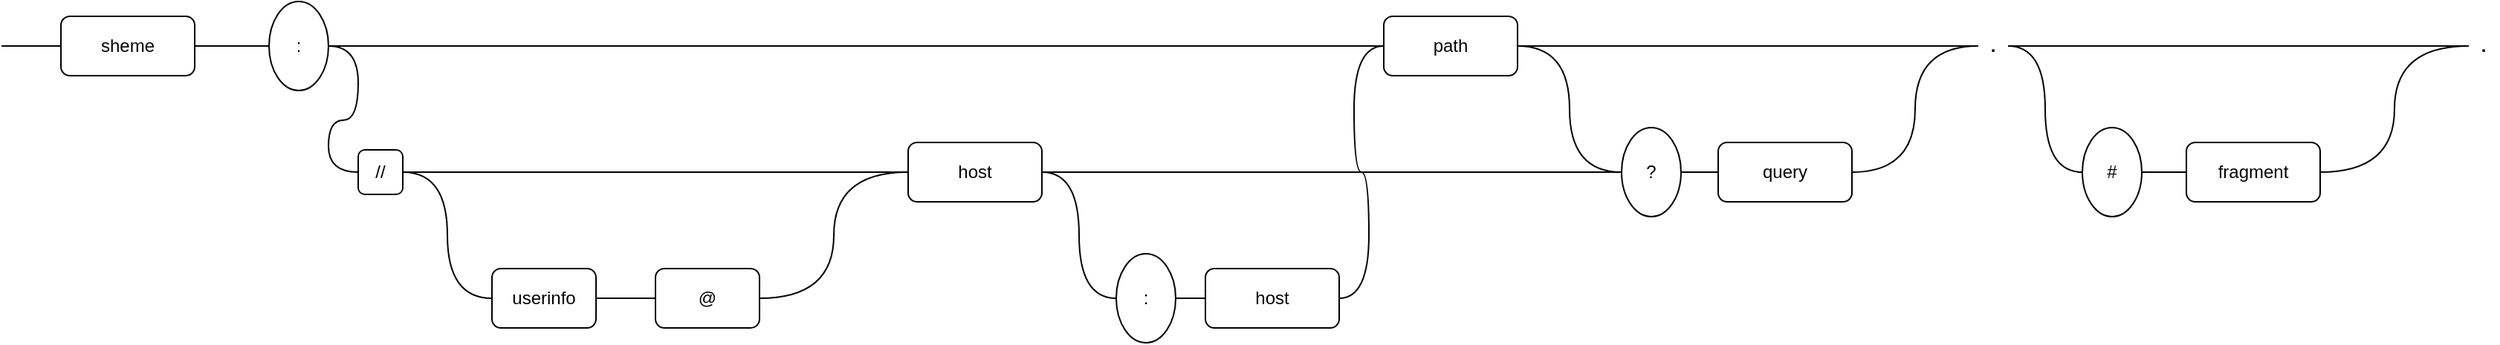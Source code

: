 <mxfile version="12.6.5" type="device"><diagram id="0hKnzcC-hMpoB3U94iiV" name="Page-1"><mxGraphModel dx="1024" dy="592" grid="1" gridSize="10" guides="1" tooltips="1" connect="1" arrows="1" fold="1" page="1" pageScale="1" pageWidth="2339" pageHeight="3300" math="0" shadow="0"><root><mxCell id="0"/><mxCell id="1" parent="0"/><mxCell id="3LHwYzq79vir1rM1MsJ--3" style="edgeStyle=orthogonalEdgeStyle;rounded=0;orthogonalLoop=1;jettySize=auto;html=1;endArrow=none;endFill=0;" edge="1" parent="1" source="3LHwYzq79vir1rM1MsJ--1" target="3LHwYzq79vir1rM1MsJ--2"><mxGeometry relative="1" as="geometry"/></mxCell><mxCell id="3LHwYzq79vir1rM1MsJ--29" style="edgeStyle=orthogonalEdgeStyle;curved=1;orthogonalLoop=1;jettySize=auto;html=1;endArrow=none;endFill=0;" edge="1" parent="1" source="3LHwYzq79vir1rM1MsJ--1"><mxGeometry relative="1" as="geometry"><mxPoint x="140" y="360" as="targetPoint"/></mxGeometry></mxCell><mxCell id="3LHwYzq79vir1rM1MsJ--1" value="sheme" style="rounded=1;whiteSpace=wrap;html=1;" vertex="1" parent="1"><mxGeometry x="180" y="340" width="90" height="40" as="geometry"/></mxCell><mxCell id="3LHwYzq79vir1rM1MsJ--6" style="edgeStyle=orthogonalEdgeStyle;rounded=0;orthogonalLoop=1;jettySize=auto;html=1;endArrow=none;endFill=0;" edge="1" parent="1" source="3LHwYzq79vir1rM1MsJ--2" target="3LHwYzq79vir1rM1MsJ--5"><mxGeometry relative="1" as="geometry"/></mxCell><mxCell id="3LHwYzq79vir1rM1MsJ--15" style="edgeStyle=orthogonalEdgeStyle;orthogonalLoop=1;jettySize=auto;html=1;entryX=0;entryY=0.5;entryDx=0;entryDy=0;curved=1;endArrow=none;endFill=0;" edge="1" parent="1" source="3LHwYzq79vir1rM1MsJ--2" target="3LHwYzq79vir1rM1MsJ--11"><mxGeometry relative="1" as="geometry"/></mxCell><mxCell id="3LHwYzq79vir1rM1MsJ--2" value=":" style="ellipse;whiteSpace=wrap;html=1;" vertex="1" parent="1"><mxGeometry x="320" y="330" width="40" height="60" as="geometry"/></mxCell><mxCell id="3LHwYzq79vir1rM1MsJ--9" style="edgeStyle=orthogonalEdgeStyle;rounded=0;orthogonalLoop=1;jettySize=auto;html=1;entryX=0;entryY=0.5;entryDx=0;entryDy=0;endArrow=none;endFill=0;" edge="1" parent="1" source="3LHwYzq79vir1rM1MsJ--5" target="3LHwYzq79vir1rM1MsJ--7"><mxGeometry relative="1" as="geometry"/></mxCell><mxCell id="3LHwYzq79vir1rM1MsJ--36" style="edgeStyle=orthogonalEdgeStyle;curved=1;orthogonalLoop=1;jettySize=auto;html=1;entryX=0;entryY=0.5;entryDx=0;entryDy=0;endArrow=none;endFill=0;" edge="1" parent="1" source="3LHwYzq79vir1rM1MsJ--5" target="3LHwYzq79vir1rM1MsJ--18"><mxGeometry relative="1" as="geometry"/></mxCell><mxCell id="3LHwYzq79vir1rM1MsJ--5" value="path" style="rounded=1;whiteSpace=wrap;html=1;" vertex="1" parent="1"><mxGeometry x="1070" y="340" width="90" height="40" as="geometry"/></mxCell><mxCell id="3LHwYzq79vir1rM1MsJ--10" style="edgeStyle=orthogonalEdgeStyle;rounded=0;orthogonalLoop=1;jettySize=auto;html=1;entryX=0;entryY=0.5;entryDx=0;entryDy=0;endArrow=none;endFill=0;" edge="1" parent="1" source="3LHwYzq79vir1rM1MsJ--7" target="3LHwYzq79vir1rM1MsJ--8"><mxGeometry relative="1" as="geometry"/></mxCell><mxCell id="3LHwYzq79vir1rM1MsJ--40" style="edgeStyle=orthogonalEdgeStyle;curved=1;orthogonalLoop=1;jettySize=auto;html=1;entryX=0;entryY=0.5;entryDx=0;entryDy=0;endArrow=none;endFill=0;" edge="1" parent="1" source="3LHwYzq79vir1rM1MsJ--7" target="3LHwYzq79vir1rM1MsJ--38"><mxGeometry relative="1" as="geometry"/></mxCell><mxCell id="3LHwYzq79vir1rM1MsJ--7" value="&lt;b&gt;.&lt;/b&gt;" style="text;html=1;strokeColor=none;fillColor=none;align=center;verticalAlign=middle;whiteSpace=wrap;rounded=0;" vertex="1" parent="1"><mxGeometry x="1470" y="350" width="20" height="20" as="geometry"/></mxCell><mxCell id="3LHwYzq79vir1rM1MsJ--8" value="&lt;b&gt;.&lt;/b&gt;" style="text;html=1;strokeColor=none;fillColor=none;align=center;verticalAlign=middle;whiteSpace=wrap;rounded=0;" vertex="1" parent="1"><mxGeometry x="1800" y="350" width="20" height="20" as="geometry"/></mxCell><mxCell id="3LHwYzq79vir1rM1MsJ--17" style="edgeStyle=orthogonalEdgeStyle;orthogonalLoop=1;jettySize=auto;html=1;rounded=0;endArrow=none;endFill=0;" edge="1" parent="1" source="3LHwYzq79vir1rM1MsJ--11" target="3LHwYzq79vir1rM1MsJ--16"><mxGeometry relative="1" as="geometry"/></mxCell><mxCell id="3LHwYzq79vir1rM1MsJ--26" style="edgeStyle=orthogonalEdgeStyle;orthogonalLoop=1;jettySize=auto;html=1;entryX=0;entryY=0.5;entryDx=0;entryDy=0;endArrow=none;endFill=0;curved=1;" edge="1" parent="1" source="3LHwYzq79vir1rM1MsJ--11" target="3LHwYzq79vir1rM1MsJ--24"><mxGeometry relative="1" as="geometry"/></mxCell><mxCell id="3LHwYzq79vir1rM1MsJ--11" value="//" style="rounded=1;whiteSpace=wrap;html=1;" vertex="1" parent="1"><mxGeometry x="380" y="430" width="30" height="30" as="geometry"/></mxCell><mxCell id="3LHwYzq79vir1rM1MsJ--21" style="edgeStyle=orthogonalEdgeStyle;rounded=0;orthogonalLoop=1;jettySize=auto;html=1;endArrow=none;endFill=0;" edge="1" parent="1" source="3LHwYzq79vir1rM1MsJ--16" target="3LHwYzq79vir1rM1MsJ--18"><mxGeometry relative="1" as="geometry"/></mxCell><mxCell id="3LHwYzq79vir1rM1MsJ--33" style="edgeStyle=orthogonalEdgeStyle;curved=1;orthogonalLoop=1;jettySize=auto;html=1;entryX=0;entryY=0.5;entryDx=0;entryDy=0;endArrow=none;endFill=0;" edge="1" parent="1" source="3LHwYzq79vir1rM1MsJ--16" target="3LHwYzq79vir1rM1MsJ--32"><mxGeometry relative="1" as="geometry"/></mxCell><mxCell id="3LHwYzq79vir1rM1MsJ--16" value="host" style="rounded=1;whiteSpace=wrap;html=1;" vertex="1" parent="1"><mxGeometry x="750" y="425" width="90" height="40" as="geometry"/></mxCell><mxCell id="3LHwYzq79vir1rM1MsJ--22" style="edgeStyle=orthogonalEdgeStyle;rounded=0;orthogonalLoop=1;jettySize=auto;html=1;entryX=0;entryY=0.5;entryDx=0;entryDy=0;endArrow=none;endFill=0;" edge="1" parent="1" source="3LHwYzq79vir1rM1MsJ--18" target="3LHwYzq79vir1rM1MsJ--19"><mxGeometry relative="1" as="geometry"/></mxCell><mxCell id="3LHwYzq79vir1rM1MsJ--18" value="?" style="ellipse;whiteSpace=wrap;html=1;" vertex="1" parent="1"><mxGeometry x="1230" y="415" width="40" height="60" as="geometry"/></mxCell><mxCell id="3LHwYzq79vir1rM1MsJ--23" style="edgeStyle=orthogonalEdgeStyle;orthogonalLoop=1;jettySize=auto;html=1;entryX=0;entryY=0.5;entryDx=0;entryDy=0;curved=1;endArrow=none;endFill=0;" edge="1" parent="1" source="3LHwYzq79vir1rM1MsJ--19" target="3LHwYzq79vir1rM1MsJ--7"><mxGeometry relative="1" as="geometry"/></mxCell><mxCell id="3LHwYzq79vir1rM1MsJ--19" value="query" style="rounded=1;whiteSpace=wrap;html=1;" vertex="1" parent="1"><mxGeometry x="1295" y="425" width="90" height="40" as="geometry"/></mxCell><mxCell id="3LHwYzq79vir1rM1MsJ--27" style="edgeStyle=orthogonalEdgeStyle;curved=1;orthogonalLoop=1;jettySize=auto;html=1;endArrow=none;endFill=0;" edge="1" parent="1" source="3LHwYzq79vir1rM1MsJ--24" target="3LHwYzq79vir1rM1MsJ--25"><mxGeometry relative="1" as="geometry"/></mxCell><mxCell id="3LHwYzq79vir1rM1MsJ--24" value="userinfo" style="rounded=1;whiteSpace=wrap;html=1;" vertex="1" parent="1"><mxGeometry x="470" y="510" width="70" height="40" as="geometry"/></mxCell><mxCell id="3LHwYzq79vir1rM1MsJ--28" style="edgeStyle=orthogonalEdgeStyle;curved=1;orthogonalLoop=1;jettySize=auto;html=1;entryX=0;entryY=0.5;entryDx=0;entryDy=0;endArrow=none;endFill=0;" edge="1" parent="1" source="3LHwYzq79vir1rM1MsJ--25" target="3LHwYzq79vir1rM1MsJ--16"><mxGeometry relative="1" as="geometry"/></mxCell><mxCell id="3LHwYzq79vir1rM1MsJ--25" value="@" style="rounded=1;whiteSpace=wrap;html=1;" vertex="1" parent="1"><mxGeometry x="580" y="510" width="70" height="40" as="geometry"/></mxCell><mxCell id="3LHwYzq79vir1rM1MsJ--35" style="edgeStyle=orthogonalEdgeStyle;curved=1;orthogonalLoop=1;jettySize=auto;html=1;entryX=0;entryY=0.5;entryDx=0;entryDy=0;endArrow=none;endFill=0;" edge="1" parent="1" source="3LHwYzq79vir1rM1MsJ--31" target="3LHwYzq79vir1rM1MsJ--5"><mxGeometry relative="1" as="geometry"/></mxCell><mxCell id="3LHwYzq79vir1rM1MsJ--31" value="host" style="rounded=1;whiteSpace=wrap;html=1;" vertex="1" parent="1"><mxGeometry x="950" y="510" width="90" height="40" as="geometry"/></mxCell><mxCell id="3LHwYzq79vir1rM1MsJ--34" style="edgeStyle=orthogonalEdgeStyle;curved=1;orthogonalLoop=1;jettySize=auto;html=1;entryX=0;entryY=0.5;entryDx=0;entryDy=0;endArrow=none;endFill=0;" edge="1" parent="1" source="3LHwYzq79vir1rM1MsJ--32" target="3LHwYzq79vir1rM1MsJ--31"><mxGeometry relative="1" as="geometry"/></mxCell><mxCell id="3LHwYzq79vir1rM1MsJ--32" value=":" style="ellipse;whiteSpace=wrap;html=1;" vertex="1" parent="1"><mxGeometry x="890" y="500" width="40" height="60" as="geometry"/></mxCell><mxCell id="3LHwYzq79vir1rM1MsJ--41" style="edgeStyle=orthogonalEdgeStyle;curved=1;orthogonalLoop=1;jettySize=auto;html=1;entryX=0;entryY=0.5;entryDx=0;entryDy=0;endArrow=none;endFill=0;" edge="1" parent="1" source="3LHwYzq79vir1rM1MsJ--38" target="3LHwYzq79vir1rM1MsJ--39"><mxGeometry relative="1" as="geometry"/></mxCell><mxCell id="3LHwYzq79vir1rM1MsJ--38" value="#" style="ellipse;whiteSpace=wrap;html=1;" vertex="1" parent="1"><mxGeometry x="1540" y="415" width="40" height="60" as="geometry"/></mxCell><mxCell id="3LHwYzq79vir1rM1MsJ--42" style="edgeStyle=orthogonalEdgeStyle;curved=1;orthogonalLoop=1;jettySize=auto;html=1;entryX=0;entryY=0.5;entryDx=0;entryDy=0;endArrow=none;endFill=0;" edge="1" parent="1" source="3LHwYzq79vir1rM1MsJ--39" target="3LHwYzq79vir1rM1MsJ--8"><mxGeometry relative="1" as="geometry"/></mxCell><mxCell id="3LHwYzq79vir1rM1MsJ--39" value="fragment" style="rounded=1;whiteSpace=wrap;html=1;" vertex="1" parent="1"><mxGeometry x="1610" y="425" width="90" height="40" as="geometry"/></mxCell></root></mxGraphModel></diagram></mxfile>